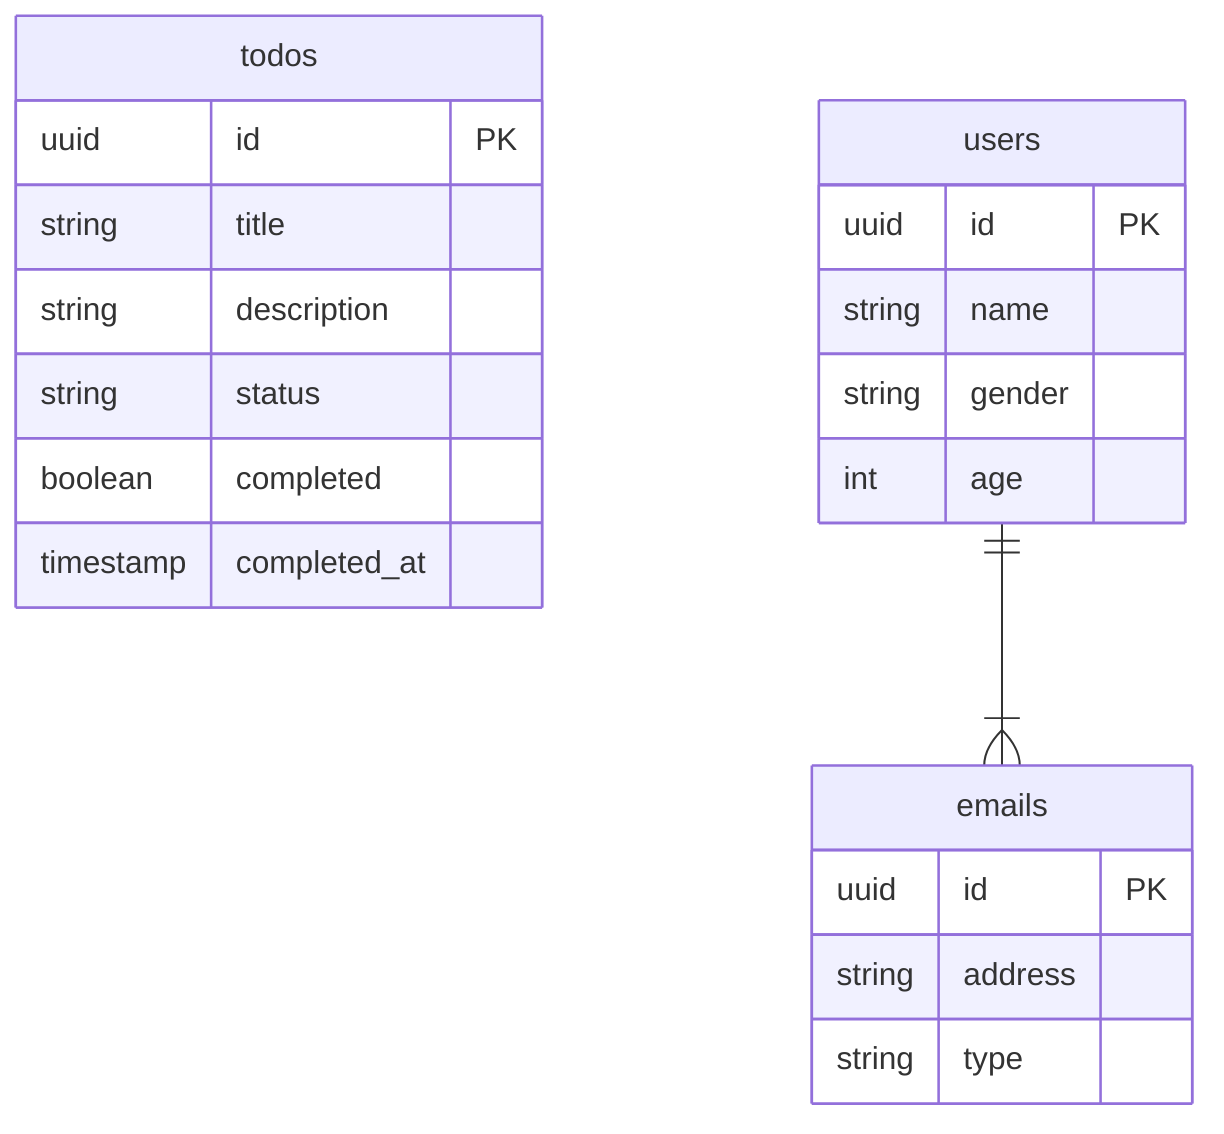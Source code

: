 erDiagram
    todos {
        uuid id PK
        string title
        string description
        string status
        boolean completed
        timestamp completed_at
    }

    users {
        uuid id PK
        string name
        string gender
        int age
    }

    emails {
        uuid id PK
        string address
        string type
    }

    users ||--|{ emails : ""

%% 1対1のリレーション（必須）
%% EntityA ||--|| EntityB : "1 to 1 mandatory"

%% 1対1のリレーション（オプション）
%% EntityA ||--o| EntityB : "1 to 1 optional"

%% 1対多のリレーション（最低1件必須）
%% EntityA }|--|{ EntityB : "1 to many mandatory"

%% 1対多のリレーション（0件も許可）
%% EntityA }|--o{ EntityB : "1 to many optional"

%% 多対多のリレーション
%% EntityA }o--o{ EntityB : "many to many"